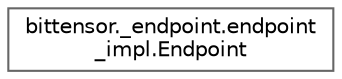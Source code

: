 digraph "Graphical Class Hierarchy"
{
 // LATEX_PDF_SIZE
  bgcolor="transparent";
  edge [fontname=Helvetica,fontsize=10,labelfontname=Helvetica,labelfontsize=10];
  node [fontname=Helvetica,fontsize=10,shape=box,height=0.2,width=0.4];
  rankdir="LR";
  Node0 [label="bittensor._endpoint.endpoint\l_impl.Endpoint",height=0.2,width=0.4,color="grey40", fillcolor="white", style="filled",URL="$classbittensor_1_1__endpoint_1_1endpoint__impl_1_1_endpoint.html",tooltip=" "];
}
